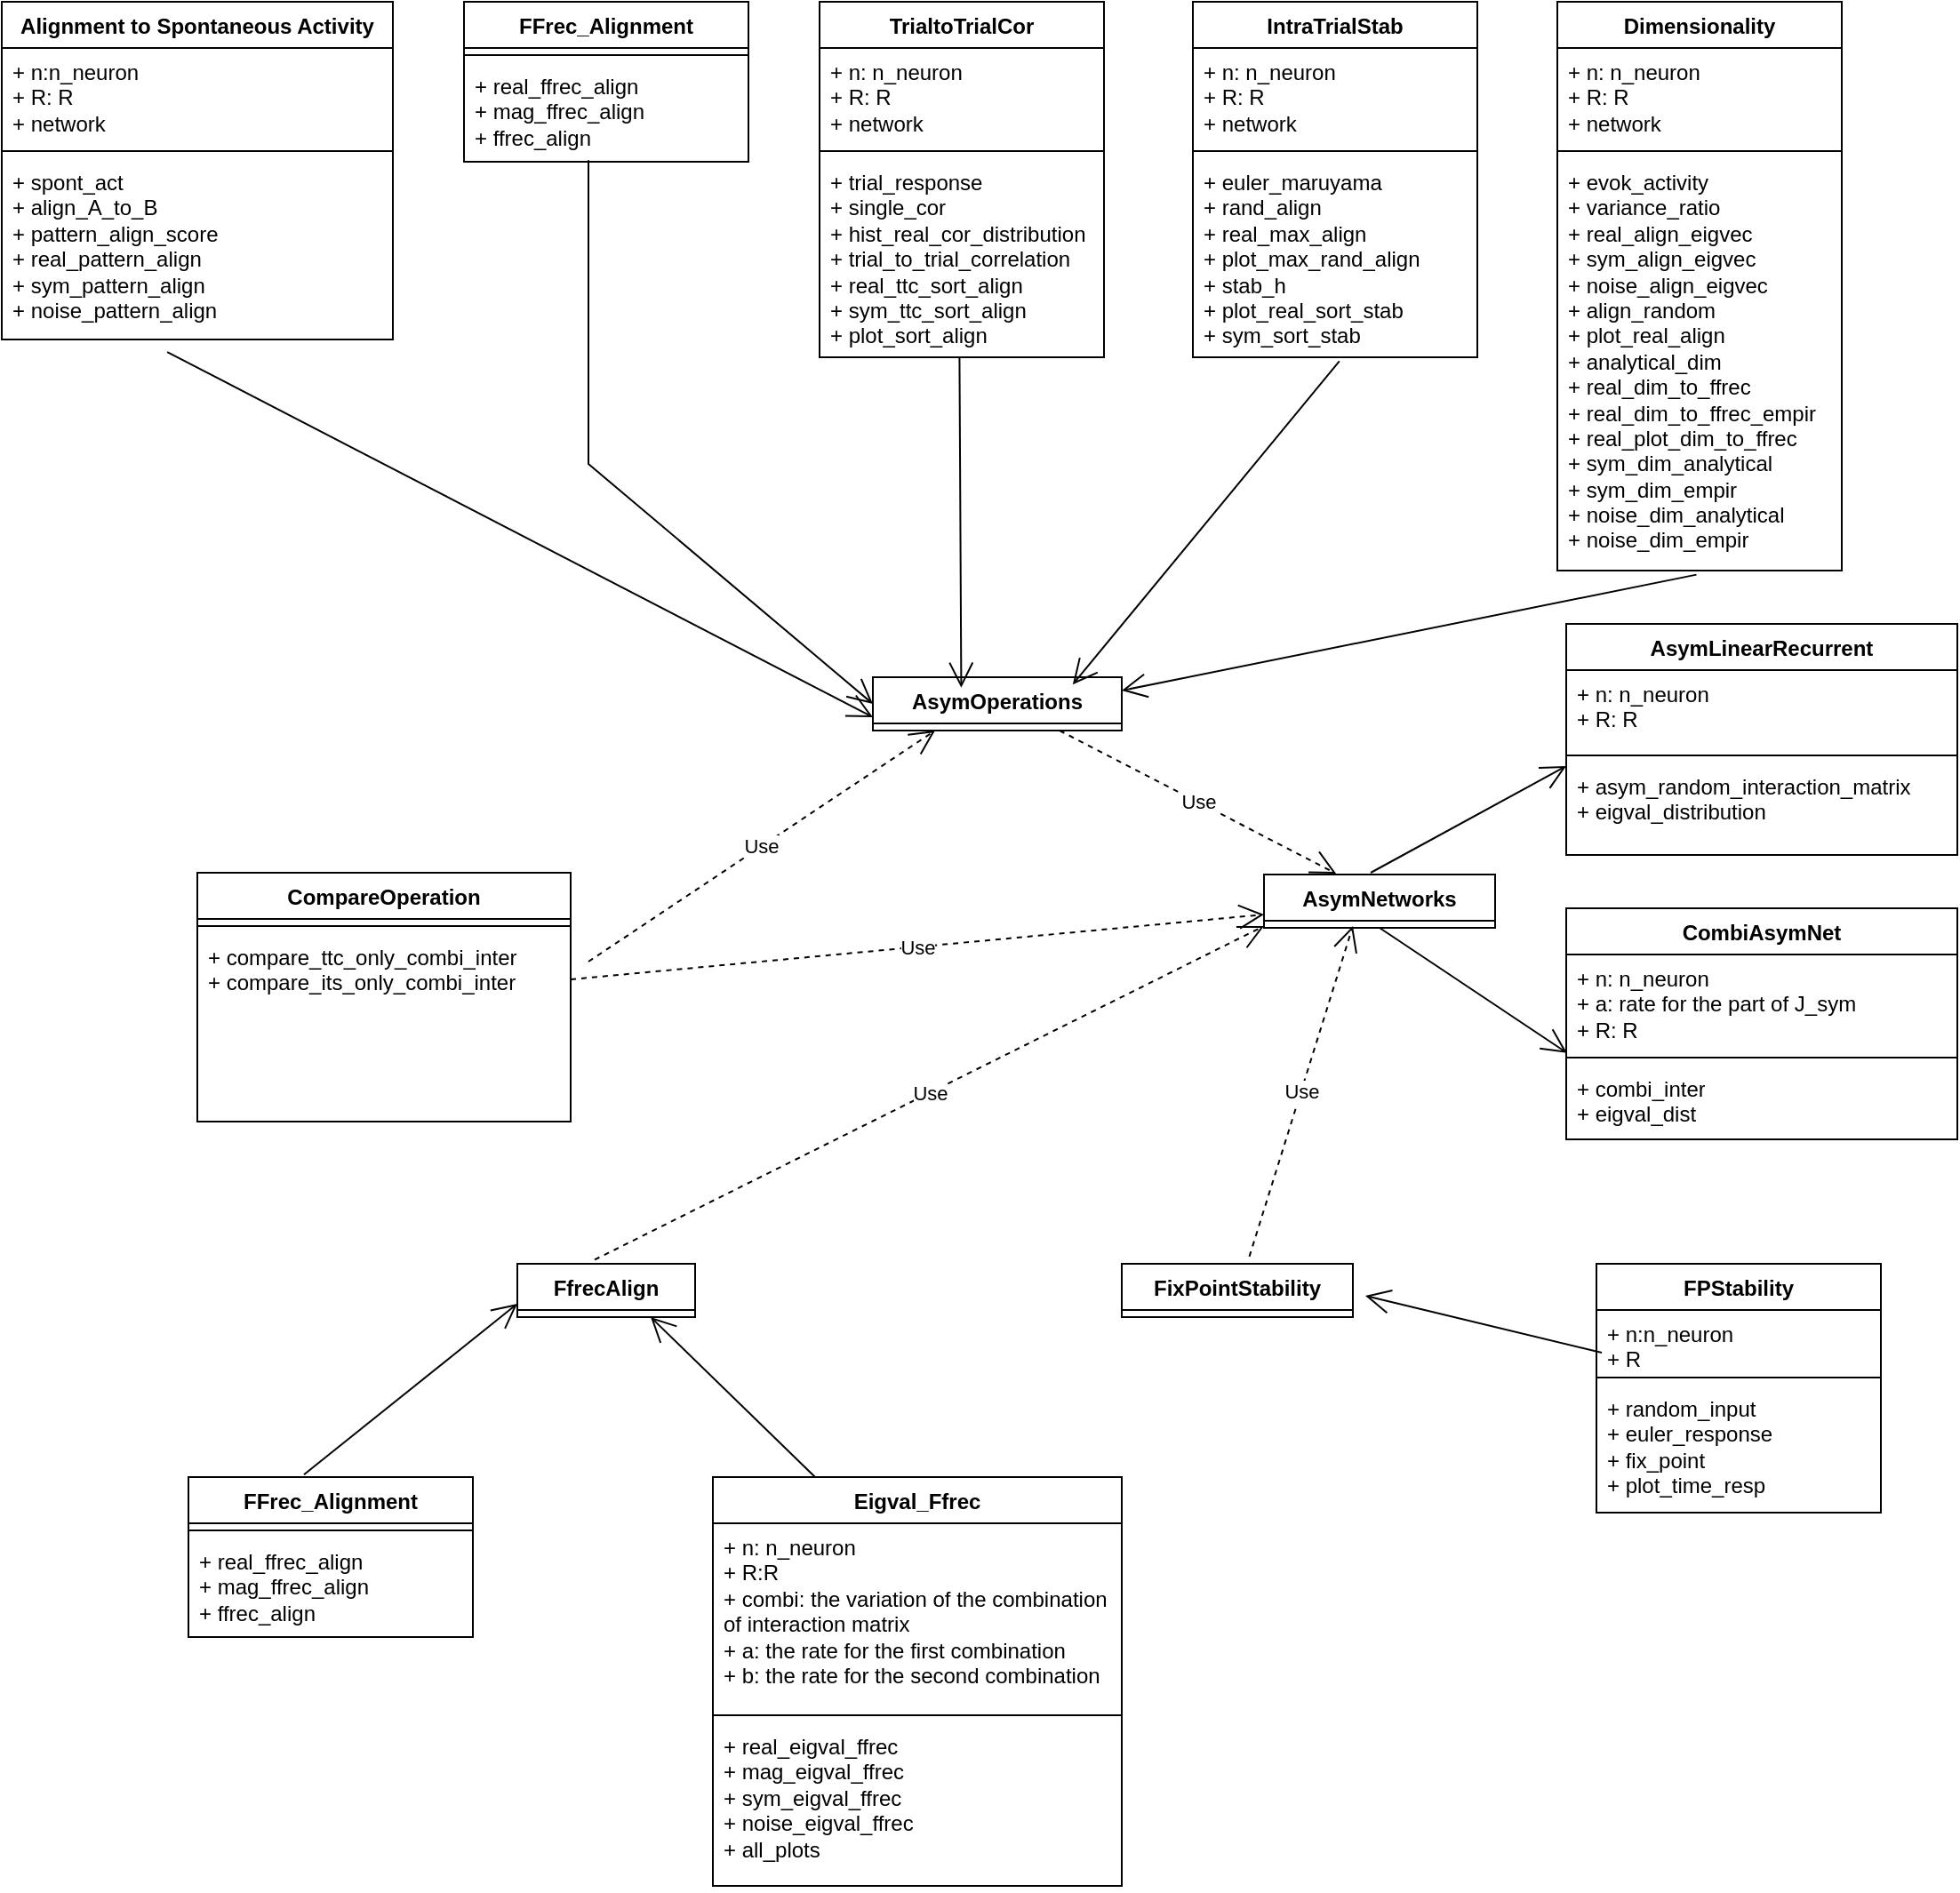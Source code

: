 <mxfile version="22.0.8" type="github">
  <diagram name="Seite-1" id="AeKgEvKw6In4-E9DSLef">
    <mxGraphModel dx="2501" dy="750" grid="1" gridSize="10" guides="1" tooltips="1" connect="1" arrows="1" fold="1" page="1" pageScale="1" pageWidth="827" pageHeight="1169" math="0" shadow="0">
      <root>
        <mxCell id="0" />
        <mxCell id="1" parent="0" />
        <mxCell id="KKLgFUSlMKjrd20ZLukx-5" value="AsymOperations" style="swimlane;fontStyle=1;align=center;verticalAlign=top;childLayout=stackLayout;horizontal=1;startSize=26;horizontalStack=0;resizeParent=1;resizeParentMax=0;resizeLast=0;collapsible=1;marginBottom=0;whiteSpace=wrap;html=1;" parent="1" vertex="1" collapsed="1">
          <mxGeometry x="260" y="400" width="140" height="30" as="geometry">
            <mxRectangle x="110" y="620" width="160" height="86" as="alternateBounds" />
          </mxGeometry>
        </mxCell>
        <mxCell id="KKLgFUSlMKjrd20ZLukx-6" value="+ field: type" style="text;strokeColor=none;fillColor=none;align=left;verticalAlign=top;spacingLeft=4;spacingRight=4;overflow=hidden;rotatable=0;points=[[0,0.5],[1,0.5]];portConstraint=eastwest;whiteSpace=wrap;html=1;" parent="KKLgFUSlMKjrd20ZLukx-5" vertex="1">
          <mxGeometry y="26" width="160" height="26" as="geometry" />
        </mxCell>
        <mxCell id="KKLgFUSlMKjrd20ZLukx-7" value="" style="line;strokeWidth=1;fillColor=none;align=left;verticalAlign=middle;spacingTop=-1;spacingLeft=3;spacingRight=3;rotatable=0;labelPosition=right;points=[];portConstraint=eastwest;strokeColor=inherit;" parent="KKLgFUSlMKjrd20ZLukx-5" vertex="1">
          <mxGeometry y="52" width="160" height="8" as="geometry" />
        </mxCell>
        <mxCell id="KKLgFUSlMKjrd20ZLukx-8" value="+ method(type): type" style="text;strokeColor=none;fillColor=none;align=left;verticalAlign=top;spacingLeft=4;spacingRight=4;overflow=hidden;rotatable=0;points=[[0,0.5],[1,0.5]];portConstraint=eastwest;whiteSpace=wrap;html=1;" parent="KKLgFUSlMKjrd20ZLukx-5" vertex="1">
          <mxGeometry y="60" width="160" height="26" as="geometry" />
        </mxCell>
        <mxCell id="KKLgFUSlMKjrd20ZLukx-9" value="CompareOperation" style="swimlane;fontStyle=1;align=center;verticalAlign=top;childLayout=stackLayout;horizontal=1;startSize=26;horizontalStack=0;resizeParent=1;resizeParentMax=0;resizeLast=0;collapsible=1;marginBottom=0;whiteSpace=wrap;html=1;" parent="1" vertex="1">
          <mxGeometry x="-120" y="510" width="210" height="140" as="geometry">
            <mxRectangle x="-120" y="510" width="150" height="30" as="alternateBounds" />
          </mxGeometry>
        </mxCell>
        <mxCell id="KKLgFUSlMKjrd20ZLukx-11" value="" style="line;strokeWidth=1;fillColor=none;align=left;verticalAlign=middle;spacingTop=-1;spacingLeft=3;spacingRight=3;rotatable=0;labelPosition=right;points=[];portConstraint=eastwest;strokeColor=inherit;" parent="KKLgFUSlMKjrd20ZLukx-9" vertex="1">
          <mxGeometry y="26" width="210" height="8" as="geometry" />
        </mxCell>
        <mxCell id="KKLgFUSlMKjrd20ZLukx-12" value="+ compare_ttc_only_combi_inter&lt;br&gt;+ compare_its_only_combi_inter" style="text;strokeColor=none;fillColor=none;align=left;verticalAlign=top;spacingLeft=4;spacingRight=4;overflow=hidden;rotatable=0;points=[[0,0.5],[1,0.5]];portConstraint=eastwest;whiteSpace=wrap;html=1;" parent="KKLgFUSlMKjrd20ZLukx-9" vertex="1">
          <mxGeometry y="34" width="210" height="106" as="geometry" />
        </mxCell>
        <mxCell id="KKLgFUSlMKjrd20ZLukx-13" value="FfrecAlign" style="swimlane;fontStyle=1;align=center;verticalAlign=top;childLayout=stackLayout;horizontal=1;startSize=26;horizontalStack=0;resizeParent=1;resizeParentMax=0;resizeLast=0;collapsible=1;marginBottom=0;whiteSpace=wrap;html=1;" parent="1" vertex="1" collapsed="1">
          <mxGeometry x="60" y="730" width="100" height="30" as="geometry">
            <mxRectangle x="370" y="910" width="160" height="86" as="alternateBounds" />
          </mxGeometry>
        </mxCell>
        <mxCell id="KKLgFUSlMKjrd20ZLukx-14" value="+ field: type" style="text;strokeColor=none;fillColor=none;align=left;verticalAlign=top;spacingLeft=4;spacingRight=4;overflow=hidden;rotatable=0;points=[[0,0.5],[1,0.5]];portConstraint=eastwest;whiteSpace=wrap;html=1;" parent="KKLgFUSlMKjrd20ZLukx-13" vertex="1">
          <mxGeometry y="26" width="160" height="26" as="geometry" />
        </mxCell>
        <mxCell id="KKLgFUSlMKjrd20ZLukx-15" value="" style="line;strokeWidth=1;fillColor=none;align=left;verticalAlign=middle;spacingTop=-1;spacingLeft=3;spacingRight=3;rotatable=0;labelPosition=right;points=[];portConstraint=eastwest;strokeColor=inherit;" parent="KKLgFUSlMKjrd20ZLukx-13" vertex="1">
          <mxGeometry y="52" width="160" height="8" as="geometry" />
        </mxCell>
        <mxCell id="KKLgFUSlMKjrd20ZLukx-16" value="+ method(type): type" style="text;strokeColor=none;fillColor=none;align=left;verticalAlign=top;spacingLeft=4;spacingRight=4;overflow=hidden;rotatable=0;points=[[0,0.5],[1,0.5]];portConstraint=eastwest;whiteSpace=wrap;html=1;" parent="KKLgFUSlMKjrd20ZLukx-13" vertex="1">
          <mxGeometry y="60" width="160" height="26" as="geometry" />
        </mxCell>
        <mxCell id="KKLgFUSlMKjrd20ZLukx-17" value="FixPointStability" style="swimlane;fontStyle=1;align=center;verticalAlign=top;childLayout=stackLayout;horizontal=1;startSize=26;horizontalStack=0;resizeParent=1;resizeParentMax=0;resizeLast=0;collapsible=1;marginBottom=0;whiteSpace=wrap;html=1;" parent="1" vertex="1" collapsed="1">
          <mxGeometry x="400" y="730" width="130" height="30" as="geometry">
            <mxRectangle x="580" y="900" width="160" height="86" as="alternateBounds" />
          </mxGeometry>
        </mxCell>
        <mxCell id="KKLgFUSlMKjrd20ZLukx-18" value="+ field: type" style="text;strokeColor=none;fillColor=none;align=left;verticalAlign=top;spacingLeft=4;spacingRight=4;overflow=hidden;rotatable=0;points=[[0,0.5],[1,0.5]];portConstraint=eastwest;whiteSpace=wrap;html=1;" parent="KKLgFUSlMKjrd20ZLukx-17" vertex="1">
          <mxGeometry y="26" width="160" height="26" as="geometry" />
        </mxCell>
        <mxCell id="KKLgFUSlMKjrd20ZLukx-19" value="" style="line;strokeWidth=1;fillColor=none;align=left;verticalAlign=middle;spacingTop=-1;spacingLeft=3;spacingRight=3;rotatable=0;labelPosition=right;points=[];portConstraint=eastwest;strokeColor=inherit;" parent="KKLgFUSlMKjrd20ZLukx-17" vertex="1">
          <mxGeometry y="52" width="160" height="8" as="geometry" />
        </mxCell>
        <mxCell id="KKLgFUSlMKjrd20ZLukx-20" value="+ method(type): type" style="text;strokeColor=none;fillColor=none;align=left;verticalAlign=top;spacingLeft=4;spacingRight=4;overflow=hidden;rotatable=0;points=[[0,0.5],[1,0.5]];portConstraint=eastwest;whiteSpace=wrap;html=1;" parent="KKLgFUSlMKjrd20ZLukx-17" vertex="1">
          <mxGeometry y="60" width="160" height="26" as="geometry" />
        </mxCell>
        <mxCell id="KKLgFUSlMKjrd20ZLukx-34" value="" style="group" parent="1" vertex="1" connectable="0">
          <mxGeometry x="480" y="370" width="390" height="290" as="geometry" />
        </mxCell>
        <mxCell id="KKLgFUSlMKjrd20ZLukx-1" value="AsymNetworks" style="swimlane;fontStyle=1;align=center;verticalAlign=top;childLayout=stackLayout;horizontal=1;startSize=26;horizontalStack=0;resizeParent=1;resizeParentMax=0;resizeLast=0;collapsible=1;marginBottom=0;whiteSpace=wrap;html=1;" parent="KKLgFUSlMKjrd20ZLukx-34" vertex="1" collapsed="1">
          <mxGeometry y="141" width="130" height="30" as="geometry">
            <mxRectangle x="270" y="760" width="160" height="86" as="alternateBounds" />
          </mxGeometry>
        </mxCell>
        <mxCell id="KKLgFUSlMKjrd20ZLukx-2" value="+ field: type" style="text;strokeColor=none;fillColor=none;align=left;verticalAlign=top;spacingLeft=4;spacingRight=4;overflow=hidden;rotatable=0;points=[[0,0.5],[1,0.5]];portConstraint=eastwest;whiteSpace=wrap;html=1;" parent="KKLgFUSlMKjrd20ZLukx-1" vertex="1">
          <mxGeometry y="26" width="160" height="26" as="geometry" />
        </mxCell>
        <mxCell id="KKLgFUSlMKjrd20ZLukx-3" value="" style="line;strokeWidth=1;fillColor=none;align=left;verticalAlign=middle;spacingTop=-1;spacingLeft=3;spacingRight=3;rotatable=0;labelPosition=right;points=[];portConstraint=eastwest;strokeColor=inherit;" parent="KKLgFUSlMKjrd20ZLukx-1" vertex="1">
          <mxGeometry y="52" width="160" height="8" as="geometry" />
        </mxCell>
        <mxCell id="KKLgFUSlMKjrd20ZLukx-4" value="+ method(type): type" style="text;strokeColor=none;fillColor=none;align=left;verticalAlign=top;spacingLeft=4;spacingRight=4;overflow=hidden;rotatable=0;points=[[0,0.5],[1,0.5]];portConstraint=eastwest;whiteSpace=wrap;html=1;" parent="KKLgFUSlMKjrd20ZLukx-1" vertex="1">
          <mxGeometry y="60" width="160" height="26" as="geometry" />
        </mxCell>
        <mxCell id="KKLgFUSlMKjrd20ZLukx-21" value="AsymLinearRecurrent" style="swimlane;fontStyle=1;align=center;verticalAlign=top;childLayout=stackLayout;horizontal=1;startSize=26;horizontalStack=0;resizeParent=1;resizeParentMax=0;resizeLast=0;collapsible=1;marginBottom=0;whiteSpace=wrap;html=1;" parent="KKLgFUSlMKjrd20ZLukx-34" vertex="1">
          <mxGeometry x="170" width="220" height="130" as="geometry" />
        </mxCell>
        <mxCell id="KKLgFUSlMKjrd20ZLukx-22" value="+ n: n_neuron&lt;br&gt;+ R: R" style="text;strokeColor=none;fillColor=none;align=left;verticalAlign=top;spacingLeft=4;spacingRight=4;overflow=hidden;rotatable=0;points=[[0,0.5],[1,0.5]];portConstraint=eastwest;whiteSpace=wrap;html=1;" parent="KKLgFUSlMKjrd20ZLukx-21" vertex="1">
          <mxGeometry y="26" width="220" height="44" as="geometry" />
        </mxCell>
        <mxCell id="KKLgFUSlMKjrd20ZLukx-23" value="" style="line;strokeWidth=1;fillColor=none;align=left;verticalAlign=middle;spacingTop=-1;spacingLeft=3;spacingRight=3;rotatable=0;labelPosition=right;points=[];portConstraint=eastwest;strokeColor=inherit;" parent="KKLgFUSlMKjrd20ZLukx-21" vertex="1">
          <mxGeometry y="70" width="220" height="8" as="geometry" />
        </mxCell>
        <mxCell id="KKLgFUSlMKjrd20ZLukx-24" value="+&amp;nbsp;asym_random_interaction_matrix&lt;br&gt;+&amp;nbsp;eigval_distribution&lt;br&gt;" style="text;strokeColor=none;fillColor=none;align=left;verticalAlign=top;spacingLeft=4;spacingRight=4;overflow=hidden;rotatable=0;points=[[0,0.5],[1,0.5]];portConstraint=eastwest;whiteSpace=wrap;html=1;" parent="KKLgFUSlMKjrd20ZLukx-21" vertex="1">
          <mxGeometry y="78" width="220" height="52" as="geometry" />
        </mxCell>
        <mxCell id="KKLgFUSlMKjrd20ZLukx-25" value="CombiAsymNet" style="swimlane;fontStyle=1;align=center;verticalAlign=top;childLayout=stackLayout;horizontal=1;startSize=26;horizontalStack=0;resizeParent=1;resizeParentMax=0;resizeLast=0;collapsible=1;marginBottom=0;whiteSpace=wrap;html=1;" parent="KKLgFUSlMKjrd20ZLukx-34" vertex="1">
          <mxGeometry x="170" y="160" width="220" height="130" as="geometry" />
        </mxCell>
        <mxCell id="KKLgFUSlMKjrd20ZLukx-26" value="+ n: n_neuron&lt;br&gt;+ a: rate for the part of J_sym&lt;br&gt;+ R: R" style="text;strokeColor=none;fillColor=none;align=left;verticalAlign=top;spacingLeft=4;spacingRight=4;overflow=hidden;rotatable=0;points=[[0,0.5],[1,0.5]];portConstraint=eastwest;whiteSpace=wrap;html=1;" parent="KKLgFUSlMKjrd20ZLukx-25" vertex="1">
          <mxGeometry y="26" width="220" height="54" as="geometry" />
        </mxCell>
        <mxCell id="KKLgFUSlMKjrd20ZLukx-27" value="" style="line;strokeWidth=1;fillColor=none;align=left;verticalAlign=middle;spacingTop=-1;spacingLeft=3;spacingRight=3;rotatable=0;labelPosition=right;points=[];portConstraint=eastwest;strokeColor=inherit;" parent="KKLgFUSlMKjrd20ZLukx-25" vertex="1">
          <mxGeometry y="80" width="220" height="8" as="geometry" />
        </mxCell>
        <mxCell id="KKLgFUSlMKjrd20ZLukx-28" value="+&amp;nbsp;combi_inter&lt;font face=&quot;JetBrains Mono, monospace&quot; color=&quot;#a9b7c6&quot;&gt;&lt;span style=&quot;background-color: rgb(43, 43, 43);&quot;&gt;&lt;br&gt;&lt;/span&gt;&lt;/font&gt;+ eigval_dist&lt;br&gt;" style="text;strokeColor=none;fillColor=none;align=left;verticalAlign=top;spacingLeft=4;spacingRight=4;overflow=hidden;rotatable=0;points=[[0,0.5],[1,0.5]];portConstraint=eastwest;whiteSpace=wrap;html=1;" parent="KKLgFUSlMKjrd20ZLukx-25" vertex="1">
          <mxGeometry y="88" width="220" height="42" as="geometry" />
        </mxCell>
        <mxCell id="KKLgFUSlMKjrd20ZLukx-32" value="" style="endArrow=open;endFill=1;endSize=12;html=1;rounded=0;" parent="KKLgFUSlMKjrd20ZLukx-34" edge="1">
          <mxGeometry width="160" relative="1" as="geometry">
            <mxPoint x="60" y="140" as="sourcePoint" />
            <mxPoint x="170" y="80" as="targetPoint" />
          </mxGeometry>
        </mxCell>
        <mxCell id="KKLgFUSlMKjrd20ZLukx-33" value="" style="endArrow=open;endFill=1;endSize=12;html=1;rounded=0;entryX=0.002;entryY=1.025;entryDx=0;entryDy=0;entryPerimeter=0;exitX=0.5;exitY=1;exitDx=0;exitDy=0;" parent="KKLgFUSlMKjrd20ZLukx-34" source="KKLgFUSlMKjrd20ZLukx-1" target="KKLgFUSlMKjrd20ZLukx-26" edge="1">
          <mxGeometry width="160" relative="1" as="geometry">
            <mxPoint x="60" y="190" as="sourcePoint" />
            <mxPoint x="220" y="190" as="targetPoint" />
          </mxGeometry>
        </mxCell>
        <mxCell id="KKLgFUSlMKjrd20ZLukx-35" value="Use" style="endArrow=open;endSize=12;dashed=1;html=1;rounded=0;exitX=0.75;exitY=1;exitDx=0;exitDy=0;entryX=0.312;entryY=-0.018;entryDx=0;entryDy=0;entryPerimeter=0;" parent="1" source="KKLgFUSlMKjrd20ZLukx-5" target="KKLgFUSlMKjrd20ZLukx-1" edge="1">
          <mxGeometry width="160" relative="1" as="geometry">
            <mxPoint x="360" y="450" as="sourcePoint" />
            <mxPoint x="520" y="450" as="targetPoint" />
          </mxGeometry>
        </mxCell>
        <mxCell id="KKLgFUSlMKjrd20ZLukx-36" value="FFrec_Alignment" style="swimlane;fontStyle=1;align=center;verticalAlign=top;childLayout=stackLayout;horizontal=1;startSize=26;horizontalStack=0;resizeParent=1;resizeParentMax=0;resizeLast=0;collapsible=1;marginBottom=0;whiteSpace=wrap;html=1;" parent="1" vertex="1">
          <mxGeometry x="30" y="20" width="160" height="90" as="geometry" />
        </mxCell>
        <mxCell id="KKLgFUSlMKjrd20ZLukx-38" value="" style="line;strokeWidth=1;fillColor=none;align=left;verticalAlign=middle;spacingTop=-1;spacingLeft=3;spacingRight=3;rotatable=0;labelPosition=right;points=[];portConstraint=eastwest;strokeColor=inherit;" parent="KKLgFUSlMKjrd20ZLukx-36" vertex="1">
          <mxGeometry y="26" width="160" height="8" as="geometry" />
        </mxCell>
        <mxCell id="KKLgFUSlMKjrd20ZLukx-39" value="+&amp;nbsp;real_ffrec_align&lt;br&gt;+&amp;nbsp;mag_ffrec_align&lt;br&gt;+&amp;nbsp;ffrec_align" style="text;strokeColor=none;fillColor=none;align=left;verticalAlign=top;spacingLeft=4;spacingRight=4;overflow=hidden;rotatable=0;points=[[0,0.5],[1,0.5]];portConstraint=eastwest;whiteSpace=wrap;html=1;" parent="KKLgFUSlMKjrd20ZLukx-36" vertex="1">
          <mxGeometry y="34" width="160" height="56" as="geometry" />
        </mxCell>
        <mxCell id="KKLgFUSlMKjrd20ZLukx-54" value="" style="endArrow=open;endFill=1;endSize=12;html=1;rounded=0;entryX=0;entryY=0.5;entryDx=0;entryDy=0;" parent="KKLgFUSlMKjrd20ZLukx-36" target="KKLgFUSlMKjrd20ZLukx-5" edge="1">
          <mxGeometry width="160" relative="1" as="geometry">
            <mxPoint x="70" y="89.09" as="sourcePoint" />
            <mxPoint x="230" y="89.09" as="targetPoint" />
            <Array as="points">
              <mxPoint x="70" y="260" />
            </Array>
          </mxGeometry>
        </mxCell>
        <mxCell id="KKLgFUSlMKjrd20ZLukx-40" value="TrialtoTrialCor" style="swimlane;fontStyle=1;align=center;verticalAlign=top;childLayout=stackLayout;horizontal=1;startSize=26;horizontalStack=0;resizeParent=1;resizeParentMax=0;resizeLast=0;collapsible=1;marginBottom=0;whiteSpace=wrap;html=1;" parent="1" vertex="1">
          <mxGeometry x="230" y="20" width="160" height="200" as="geometry" />
        </mxCell>
        <mxCell id="KKLgFUSlMKjrd20ZLukx-41" value="+ n: n_neuron&lt;br&gt;+ R: R&lt;br&gt;+ network" style="text;strokeColor=none;fillColor=none;align=left;verticalAlign=top;spacingLeft=4;spacingRight=4;overflow=hidden;rotatable=0;points=[[0,0.5],[1,0.5]];portConstraint=eastwest;whiteSpace=wrap;html=1;" parent="KKLgFUSlMKjrd20ZLukx-40" vertex="1">
          <mxGeometry y="26" width="160" height="54" as="geometry" />
        </mxCell>
        <mxCell id="KKLgFUSlMKjrd20ZLukx-42" value="" style="line;strokeWidth=1;fillColor=none;align=left;verticalAlign=middle;spacingTop=-1;spacingLeft=3;spacingRight=3;rotatable=0;labelPosition=right;points=[];portConstraint=eastwest;strokeColor=inherit;" parent="KKLgFUSlMKjrd20ZLukx-40" vertex="1">
          <mxGeometry y="80" width="160" height="8" as="geometry" />
        </mxCell>
        <mxCell id="KKLgFUSlMKjrd20ZLukx-43" value="+&amp;nbsp;trial_response&lt;br&gt;+ single_cor&lt;br&gt;+ hist_real_cor_distribution&lt;br&gt;+ trial_to_trial_correlation&lt;br&gt;+ real_ttc_sort_align&lt;br&gt;+ sym_ttc_sort_align&lt;br&gt;+ plot_sort_align&lt;br&gt;" style="text;strokeColor=none;fillColor=none;align=left;verticalAlign=top;spacingLeft=4;spacingRight=4;overflow=hidden;rotatable=0;points=[[0,0.5],[1,0.5]];portConstraint=eastwest;whiteSpace=wrap;html=1;" parent="KKLgFUSlMKjrd20ZLukx-40" vertex="1">
          <mxGeometry y="88" width="160" height="112" as="geometry" />
        </mxCell>
        <mxCell id="KKLgFUSlMKjrd20ZLukx-44" value="IntraTrialStab" style="swimlane;fontStyle=1;align=center;verticalAlign=top;childLayout=stackLayout;horizontal=1;startSize=26;horizontalStack=0;resizeParent=1;resizeParentMax=0;resizeLast=0;collapsible=1;marginBottom=0;whiteSpace=wrap;html=1;" parent="1" vertex="1">
          <mxGeometry x="440" y="20" width="160" height="200" as="geometry" />
        </mxCell>
        <mxCell id="KKLgFUSlMKjrd20ZLukx-45" value="+ n: n_neuron&lt;br&gt;+ R: R&lt;br&gt;+ network" style="text;strokeColor=none;fillColor=none;align=left;verticalAlign=top;spacingLeft=4;spacingRight=4;overflow=hidden;rotatable=0;points=[[0,0.5],[1,0.5]];portConstraint=eastwest;whiteSpace=wrap;html=1;" parent="KKLgFUSlMKjrd20ZLukx-44" vertex="1">
          <mxGeometry y="26" width="160" height="54" as="geometry" />
        </mxCell>
        <mxCell id="KKLgFUSlMKjrd20ZLukx-46" value="" style="line;strokeWidth=1;fillColor=none;align=left;verticalAlign=middle;spacingTop=-1;spacingLeft=3;spacingRight=3;rotatable=0;labelPosition=right;points=[];portConstraint=eastwest;strokeColor=inherit;" parent="KKLgFUSlMKjrd20ZLukx-44" vertex="1">
          <mxGeometry y="80" width="160" height="8" as="geometry" />
        </mxCell>
        <mxCell id="KKLgFUSlMKjrd20ZLukx-47" value="+ euler_maruyama&lt;br&gt;+ rand_align&lt;br&gt;+ real_max_align&lt;br&gt;+ plot_max_rand_align&lt;br&gt;+ stab_h&lt;br&gt;+ plot_real_sort_stab&lt;br&gt;+ sym_sort_stab" style="text;strokeColor=none;fillColor=none;align=left;verticalAlign=top;spacingLeft=4;spacingRight=4;overflow=hidden;rotatable=0;points=[[0,0.5],[1,0.5]];portConstraint=eastwest;whiteSpace=wrap;html=1;" parent="KKLgFUSlMKjrd20ZLukx-44" vertex="1">
          <mxGeometry y="88" width="160" height="112" as="geometry" />
        </mxCell>
        <mxCell id="KKLgFUSlMKjrd20ZLukx-48" value="Dimensionality" style="swimlane;fontStyle=1;align=center;verticalAlign=top;childLayout=stackLayout;horizontal=1;startSize=26;horizontalStack=0;resizeParent=1;resizeParentMax=0;resizeLast=0;collapsible=1;marginBottom=0;whiteSpace=wrap;html=1;" parent="1" vertex="1">
          <mxGeometry x="645" y="20" width="160" height="320" as="geometry" />
        </mxCell>
        <mxCell id="KKLgFUSlMKjrd20ZLukx-49" value="+ n: n_neuron&lt;br&gt;+ R: R&lt;br&gt;+ network" style="text;strokeColor=none;fillColor=none;align=left;verticalAlign=top;spacingLeft=4;spacingRight=4;overflow=hidden;rotatable=0;points=[[0,0.5],[1,0.5]];portConstraint=eastwest;whiteSpace=wrap;html=1;" parent="KKLgFUSlMKjrd20ZLukx-48" vertex="1">
          <mxGeometry y="26" width="160" height="54" as="geometry" />
        </mxCell>
        <mxCell id="KKLgFUSlMKjrd20ZLukx-50" value="" style="line;strokeWidth=1;fillColor=none;align=left;verticalAlign=middle;spacingTop=-1;spacingLeft=3;spacingRight=3;rotatable=0;labelPosition=right;points=[];portConstraint=eastwest;strokeColor=inherit;" parent="KKLgFUSlMKjrd20ZLukx-48" vertex="1">
          <mxGeometry y="80" width="160" height="8" as="geometry" />
        </mxCell>
        <mxCell id="KKLgFUSlMKjrd20ZLukx-51" value="+ evok_activity&lt;br&gt;+ variance_ratio&lt;br&gt;+ real_align_eigvec&lt;br&gt;+ sym_align_eigvec&lt;br&gt;+ noise_align_eigvec&lt;br&gt;+ align_random&lt;br&gt;+ plot_real_align&lt;br&gt;+ analytical_dim&lt;br&gt;+ real_dim_to_ffrec&lt;br&gt;+ real_dim_to_ffrec_empir&lt;br&gt;+ real_plot_dim_to_ffrec&lt;br&gt;+ sym_dim_analytical&lt;br&gt;+ sym_dim_empir&lt;br&gt;+ noise_dim_analytical&lt;br&gt;+ noise_dim_empir" style="text;strokeColor=none;fillColor=none;align=left;verticalAlign=top;spacingLeft=4;spacingRight=4;overflow=hidden;rotatable=0;points=[[0,0.5],[1,0.5]];portConstraint=eastwest;whiteSpace=wrap;html=1;" parent="KKLgFUSlMKjrd20ZLukx-48" vertex="1">
          <mxGeometry y="88" width="160" height="232" as="geometry" />
        </mxCell>
        <mxCell id="KKLgFUSlMKjrd20ZLukx-55" value="" style="endArrow=open;endFill=1;endSize=12;html=1;rounded=0;exitX=0.492;exitY=1.004;exitDx=0;exitDy=0;exitPerimeter=0;entryX=0.355;entryY=0.197;entryDx=0;entryDy=0;entryPerimeter=0;" parent="1" source="KKLgFUSlMKjrd20ZLukx-43" target="KKLgFUSlMKjrd20ZLukx-5" edge="1">
          <mxGeometry width="160" relative="1" as="geometry">
            <mxPoint x="330" y="290" as="sourcePoint" />
            <mxPoint x="490" y="290" as="targetPoint" />
          </mxGeometry>
        </mxCell>
        <mxCell id="KKLgFUSlMKjrd20ZLukx-56" value="" style="endArrow=open;endFill=1;endSize=12;html=1;rounded=0;exitX=0.515;exitY=1.02;exitDx=0;exitDy=0;exitPerimeter=0;entryX=0.803;entryY=0.136;entryDx=0;entryDy=0;entryPerimeter=0;" parent="1" source="KKLgFUSlMKjrd20ZLukx-47" target="KKLgFUSlMKjrd20ZLukx-5" edge="1">
          <mxGeometry width="160" relative="1" as="geometry">
            <mxPoint x="610" y="290" as="sourcePoint" />
            <mxPoint x="770" y="290" as="targetPoint" />
            <Array as="points" />
          </mxGeometry>
        </mxCell>
        <mxCell id="KKLgFUSlMKjrd20ZLukx-57" value="" style="endArrow=open;endFill=1;endSize=12;html=1;rounded=0;exitX=0.489;exitY=1.01;exitDx=0;exitDy=0;exitPerimeter=0;entryX=1;entryY=0.25;entryDx=0;entryDy=0;" parent="1" source="KKLgFUSlMKjrd20ZLukx-51" target="KKLgFUSlMKjrd20ZLukx-5" edge="1">
          <mxGeometry width="160" relative="1" as="geometry">
            <mxPoint x="610" y="290" as="sourcePoint" />
            <mxPoint x="770" y="290" as="targetPoint" />
          </mxGeometry>
        </mxCell>
        <mxCell id="KKLgFUSlMKjrd20ZLukx-59" value="FPStability" style="swimlane;fontStyle=1;align=center;verticalAlign=top;childLayout=stackLayout;horizontal=1;startSize=26;horizontalStack=0;resizeParent=1;resizeParentMax=0;resizeLast=0;collapsible=1;marginBottom=0;whiteSpace=wrap;html=1;" parent="1" vertex="1">
          <mxGeometry x="667" y="730" width="160" height="140" as="geometry" />
        </mxCell>
        <mxCell id="KKLgFUSlMKjrd20ZLukx-60" value="+ n:n_neuron&lt;br&gt;+ R" style="text;strokeColor=none;fillColor=none;align=left;verticalAlign=top;spacingLeft=4;spacingRight=4;overflow=hidden;rotatable=0;points=[[0,0.5],[1,0.5]];portConstraint=eastwest;whiteSpace=wrap;html=1;" parent="KKLgFUSlMKjrd20ZLukx-59" vertex="1">
          <mxGeometry y="26" width="160" height="34" as="geometry" />
        </mxCell>
        <mxCell id="KKLgFUSlMKjrd20ZLukx-61" value="" style="line;strokeWidth=1;fillColor=none;align=left;verticalAlign=middle;spacingTop=-1;spacingLeft=3;spacingRight=3;rotatable=0;labelPosition=right;points=[];portConstraint=eastwest;strokeColor=inherit;" parent="KKLgFUSlMKjrd20ZLukx-59" vertex="1">
          <mxGeometry y="60" width="160" height="8" as="geometry" />
        </mxCell>
        <mxCell id="KKLgFUSlMKjrd20ZLukx-62" value="+ random_input&lt;br&gt;+ euler_response&lt;br&gt;+ fix_point&lt;br&gt;+ plot_time_resp" style="text;strokeColor=none;fillColor=none;align=left;verticalAlign=top;spacingLeft=4;spacingRight=4;overflow=hidden;rotatable=0;points=[[0,0.5],[1,0.5]];portConstraint=eastwest;whiteSpace=wrap;html=1;" parent="KKLgFUSlMKjrd20ZLukx-59" vertex="1">
          <mxGeometry y="68" width="160" height="72" as="geometry" />
        </mxCell>
        <mxCell id="KKLgFUSlMKjrd20ZLukx-63" value="" style="endArrow=open;endFill=1;endSize=12;html=1;rounded=0;entryX=1.055;entryY=0.591;entryDx=0;entryDy=0;entryPerimeter=0;" parent="1" target="KKLgFUSlMKjrd20ZLukx-17" edge="1">
          <mxGeometry width="160" relative="1" as="geometry">
            <mxPoint x="670" y="780" as="sourcePoint" />
            <mxPoint x="480" y="740" as="targetPoint" />
            <Array as="points">
              <mxPoint x="537" y="748" />
            </Array>
          </mxGeometry>
        </mxCell>
        <mxCell id="KKLgFUSlMKjrd20ZLukx-64" value="Use" style="endArrow=open;endSize=12;dashed=1;html=1;rounded=0;exitX=0.552;exitY=-0.136;exitDx=0;exitDy=0;exitPerimeter=0;" parent="1" source="KKLgFUSlMKjrd20ZLukx-17" edge="1">
          <mxGeometry width="160" relative="1" as="geometry">
            <mxPoint x="320" y="750" as="sourcePoint" />
            <mxPoint x="530" y="540" as="targetPoint" />
          </mxGeometry>
        </mxCell>
        <mxCell id="KKLgFUSlMKjrd20ZLukx-65" value="FFrec_Alignment" style="swimlane;fontStyle=1;align=center;verticalAlign=top;childLayout=stackLayout;horizontal=1;startSize=26;horizontalStack=0;resizeParent=1;resizeParentMax=0;resizeLast=0;collapsible=1;marginBottom=0;whiteSpace=wrap;html=1;" parent="1" vertex="1">
          <mxGeometry x="-125" y="850" width="160" height="90" as="geometry" />
        </mxCell>
        <mxCell id="KKLgFUSlMKjrd20ZLukx-67" value="" style="line;strokeWidth=1;fillColor=none;align=left;verticalAlign=middle;spacingTop=-1;spacingLeft=3;spacingRight=3;rotatable=0;labelPosition=right;points=[];portConstraint=eastwest;strokeColor=inherit;" parent="KKLgFUSlMKjrd20ZLukx-65" vertex="1">
          <mxGeometry y="26" width="160" height="8" as="geometry" />
        </mxCell>
        <mxCell id="KKLgFUSlMKjrd20ZLukx-68" value="+ real_ffrec_align&lt;br&gt;+ mag_ffrec_align&lt;br&gt;+ ffrec_align" style="text;strokeColor=none;fillColor=none;align=left;verticalAlign=top;spacingLeft=4;spacingRight=4;overflow=hidden;rotatable=0;points=[[0,0.5],[1,0.5]];portConstraint=eastwest;whiteSpace=wrap;html=1;" parent="KKLgFUSlMKjrd20ZLukx-65" vertex="1">
          <mxGeometry y="34" width="160" height="56" as="geometry" />
        </mxCell>
        <mxCell id="KKLgFUSlMKjrd20ZLukx-69" value="" style="endArrow=open;endFill=1;endSize=12;html=1;rounded=0;exitX=0.406;exitY=-0.015;exitDx=0;exitDy=0;exitPerimeter=0;entryX=0;entryY=0.75;entryDx=0;entryDy=0;" parent="1" source="KKLgFUSlMKjrd20ZLukx-65" target="KKLgFUSlMKjrd20ZLukx-13" edge="1">
          <mxGeometry width="160" relative="1" as="geometry">
            <mxPoint x="-60" y="800" as="sourcePoint" />
            <mxPoint x="100" y="800" as="targetPoint" />
            <Array as="points" />
          </mxGeometry>
        </mxCell>
        <mxCell id="KKLgFUSlMKjrd20ZLukx-70" value="Eigval_Ffrec" style="swimlane;fontStyle=1;align=center;verticalAlign=top;childLayout=stackLayout;horizontal=1;startSize=26;horizontalStack=0;resizeParent=1;resizeParentMax=0;resizeLast=0;collapsible=1;marginBottom=0;whiteSpace=wrap;html=1;" parent="1" vertex="1">
          <mxGeometry x="170" y="850" width="230" height="230" as="geometry" />
        </mxCell>
        <mxCell id="KKLgFUSlMKjrd20ZLukx-71" value="+ n: n_neuron&lt;br&gt;+ R:R&lt;br&gt;+ combi: the variation of the combination of interaction matrix&lt;br&gt;+ a: the rate for the first combination&lt;br&gt;+ b: the rate for the second combination" style="text;strokeColor=none;fillColor=none;align=left;verticalAlign=top;spacingLeft=4;spacingRight=4;overflow=hidden;rotatable=0;points=[[0,0.5],[1,0.5]];portConstraint=eastwest;whiteSpace=wrap;html=1;" parent="KKLgFUSlMKjrd20ZLukx-70" vertex="1">
          <mxGeometry y="26" width="230" height="104" as="geometry" />
        </mxCell>
        <mxCell id="KKLgFUSlMKjrd20ZLukx-72" value="" style="line;strokeWidth=1;fillColor=none;align=left;verticalAlign=middle;spacingTop=-1;spacingLeft=3;spacingRight=3;rotatable=0;labelPosition=right;points=[];portConstraint=eastwest;strokeColor=inherit;" parent="KKLgFUSlMKjrd20ZLukx-70" vertex="1">
          <mxGeometry y="130" width="230" height="8" as="geometry" />
        </mxCell>
        <mxCell id="KKLgFUSlMKjrd20ZLukx-73" value="+ real_eigval_ffrec&lt;br&gt;+ mag_eigval_ffrec&lt;br&gt;+ sym_eigval_ffrec&lt;br&gt;+ noise_eigval_ffrec&lt;br&gt;+ all_plots" style="text;strokeColor=none;fillColor=none;align=left;verticalAlign=top;spacingLeft=4;spacingRight=4;overflow=hidden;rotatable=0;points=[[0,0.5],[1,0.5]];portConstraint=eastwest;whiteSpace=wrap;html=1;" parent="KKLgFUSlMKjrd20ZLukx-70" vertex="1">
          <mxGeometry y="138" width="230" height="92" as="geometry" />
        </mxCell>
        <mxCell id="KKLgFUSlMKjrd20ZLukx-74" value="" style="endArrow=open;endFill=1;endSize=12;html=1;rounded=0;exitX=0.25;exitY=0;exitDx=0;exitDy=0;entryX=0.75;entryY=1;entryDx=0;entryDy=0;" parent="1" source="KKLgFUSlMKjrd20ZLukx-70" target="KKLgFUSlMKjrd20ZLukx-13" edge="1">
          <mxGeometry width="160" relative="1" as="geometry">
            <mxPoint x="320" y="860" as="sourcePoint" />
            <mxPoint x="480" y="860" as="targetPoint" />
          </mxGeometry>
        </mxCell>
        <mxCell id="KKLgFUSlMKjrd20ZLukx-75" value="Use" style="endArrow=open;endSize=12;dashed=1;html=1;rounded=0;exitX=0.435;exitY=-0.076;exitDx=0;exitDy=0;exitPerimeter=0;" parent="1" source="KKLgFUSlMKjrd20ZLukx-13" edge="1">
          <mxGeometry width="160" relative="1" as="geometry">
            <mxPoint x="30" y="670" as="sourcePoint" />
            <mxPoint x="480" y="540" as="targetPoint" />
          </mxGeometry>
        </mxCell>
        <mxCell id="KKLgFUSlMKjrd20ZLukx-80" value="Use" style="endArrow=open;endSize=12;dashed=1;html=1;rounded=0;entryX=0;entryY=0.75;entryDx=0;entryDy=0;" parent="1" target="KKLgFUSlMKjrd20ZLukx-1" edge="1">
          <mxGeometry width="160" relative="1" as="geometry">
            <mxPoint x="90" y="570" as="sourcePoint" />
            <mxPoint x="250" y="570" as="targetPoint" />
          </mxGeometry>
        </mxCell>
        <mxCell id="KKLgFUSlMKjrd20ZLukx-81" value="Use" style="endArrow=open;endSize=12;dashed=1;html=1;rounded=0;entryX=0.25;entryY=1;entryDx=0;entryDy=0;" parent="1" target="KKLgFUSlMKjrd20ZLukx-5" edge="1">
          <mxGeometry width="160" relative="1" as="geometry">
            <mxPoint x="100" y="560" as="sourcePoint" />
            <mxPoint x="230" y="500" as="targetPoint" />
          </mxGeometry>
        </mxCell>
        <mxCell id="2OS2uWyPXr1m2WzBOOF3-1" value="Alignment to Spontaneous Activity" style="swimlane;fontStyle=1;align=center;verticalAlign=top;childLayout=stackLayout;horizontal=1;startSize=26;horizontalStack=0;resizeParent=1;resizeParentMax=0;resizeLast=0;collapsible=1;marginBottom=0;whiteSpace=wrap;html=1;" vertex="1" parent="1">
          <mxGeometry x="-230" y="20" width="220" height="190" as="geometry" />
        </mxCell>
        <mxCell id="2OS2uWyPXr1m2WzBOOF3-2" value="+ n:n_neuron&lt;br&gt;+ R: R&lt;br&gt;+ network" style="text;strokeColor=none;fillColor=none;align=left;verticalAlign=top;spacingLeft=4;spacingRight=4;overflow=hidden;rotatable=0;points=[[0,0.5],[1,0.5]];portConstraint=eastwest;whiteSpace=wrap;html=1;" vertex="1" parent="2OS2uWyPXr1m2WzBOOF3-1">
          <mxGeometry y="26" width="220" height="54" as="geometry" />
        </mxCell>
        <mxCell id="2OS2uWyPXr1m2WzBOOF3-3" value="" style="line;strokeWidth=1;fillColor=none;align=left;verticalAlign=middle;spacingTop=-1;spacingLeft=3;spacingRight=3;rotatable=0;labelPosition=right;points=[];portConstraint=eastwest;strokeColor=inherit;" vertex="1" parent="2OS2uWyPXr1m2WzBOOF3-1">
          <mxGeometry y="80" width="220" height="8" as="geometry" />
        </mxCell>
        <mxCell id="2OS2uWyPXr1m2WzBOOF3-4" value="+ spont_act&lt;br&gt;+ align_A_to_B&lt;br&gt;+ pattern_align_score&lt;br&gt;+ real_pattern_align&lt;br&gt;+ sym_pattern_align&lt;br&gt;+ noise_pattern_align" style="text;strokeColor=none;fillColor=none;align=left;verticalAlign=top;spacingLeft=4;spacingRight=4;overflow=hidden;rotatable=0;points=[[0,0.5],[1,0.5]];portConstraint=eastwest;whiteSpace=wrap;html=1;" vertex="1" parent="2OS2uWyPXr1m2WzBOOF3-1">
          <mxGeometry y="88" width="220" height="102" as="geometry" />
        </mxCell>
        <mxCell id="2OS2uWyPXr1m2WzBOOF3-5" value="" style="endArrow=open;endFill=1;endSize=12;html=1;rounded=0;exitX=0.423;exitY=1.069;exitDx=0;exitDy=0;exitPerimeter=0;entryX=0;entryY=0.75;entryDx=0;entryDy=0;" edge="1" parent="1" source="2OS2uWyPXr1m2WzBOOF3-4" target="KKLgFUSlMKjrd20ZLukx-5">
          <mxGeometry width="160" relative="1" as="geometry">
            <mxPoint x="520" y="250" as="sourcePoint" />
            <mxPoint x="680" y="250" as="targetPoint" />
          </mxGeometry>
        </mxCell>
      </root>
    </mxGraphModel>
  </diagram>
</mxfile>
